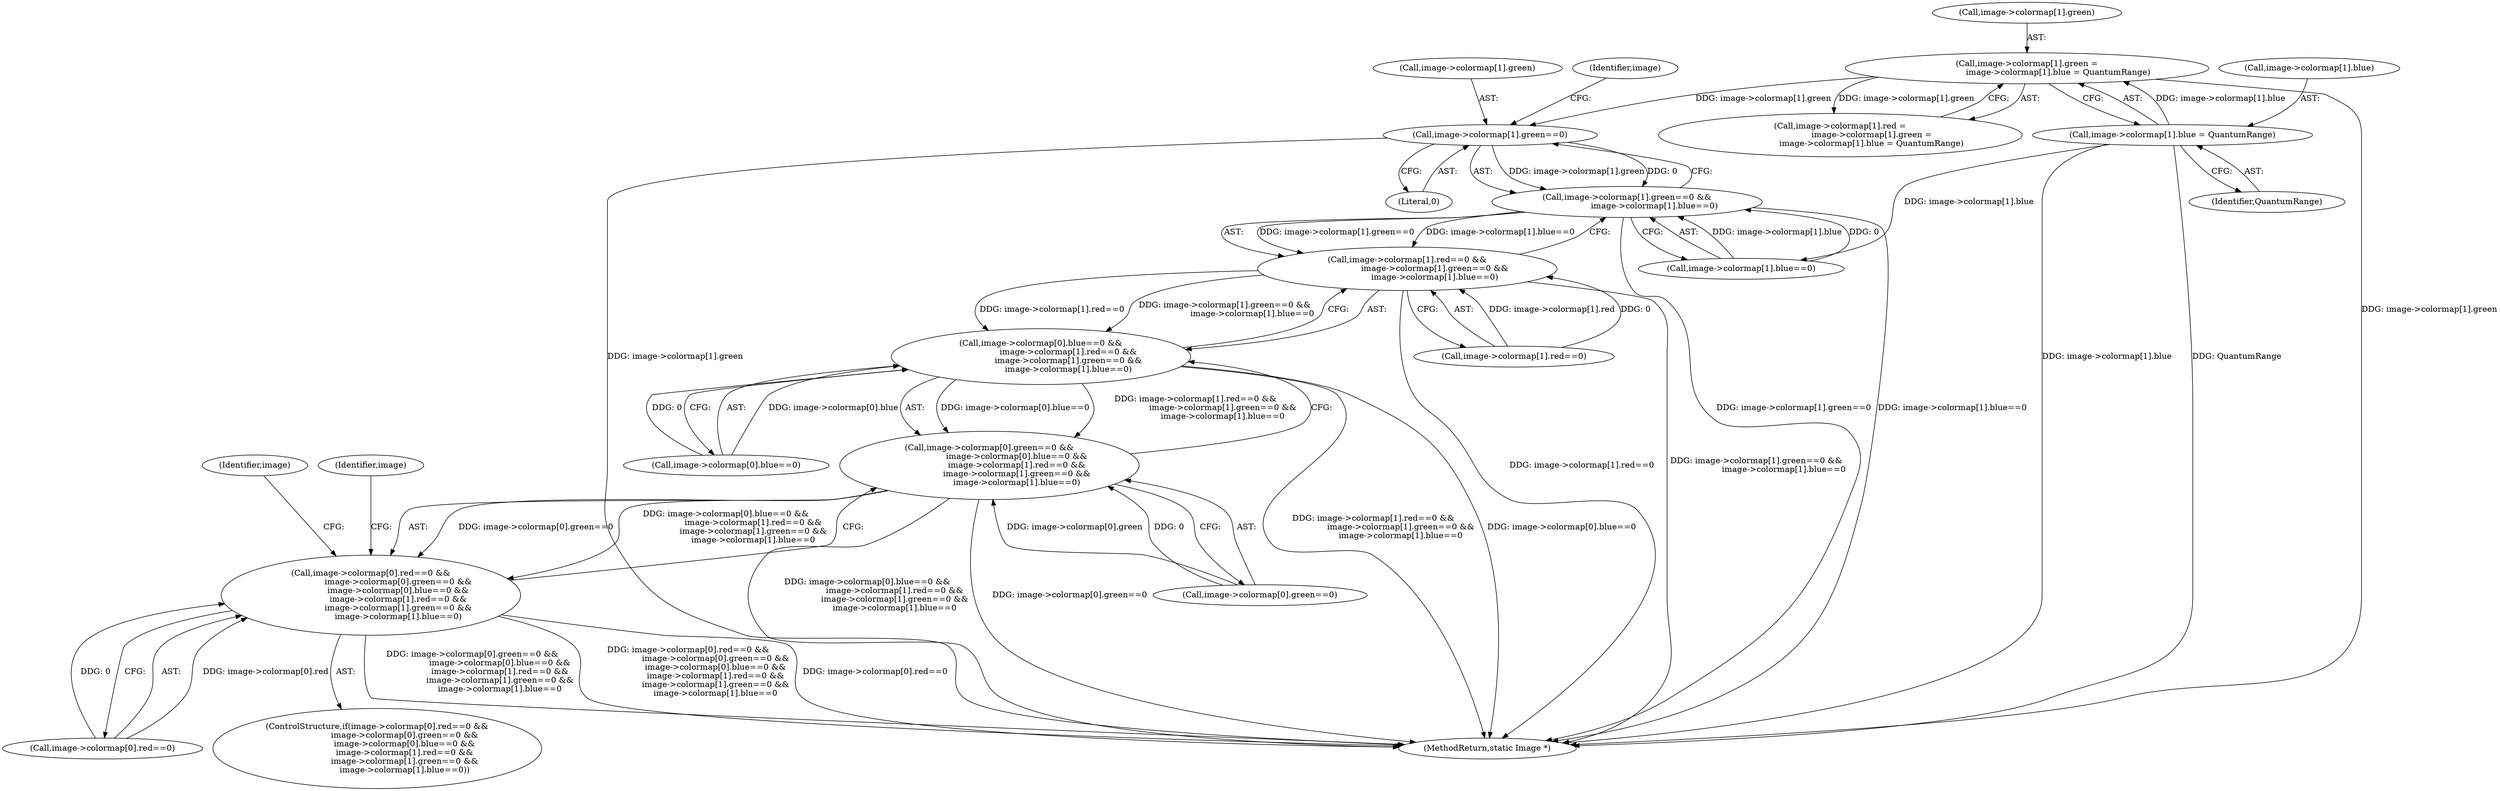 digraph "0_ImageMagick_bef1e4f637d8f665bc133a9c6d30df08d983bc3a@array" {
"1000964" [label="(Call,image->colormap[1].green==0)"];
"1000991" [label="(Call,image->colormap[1].green =\n                        image->colormap[1].blue = QuantumRange)"];
"1000999" [label="(Call,image->colormap[1].blue = QuantumRange)"];
"1000963" [label="(Call,image->colormap[1].green==0 &&\n                     image->colormap[1].blue==0)"];
"1000953" [label="(Call,image->colormap[1].red==0 &&\n                     image->colormap[1].green==0 &&\n                     image->colormap[1].blue==0)"];
"1000943" [label="(Call,image->colormap[0].blue==0 &&\n                     image->colormap[1].red==0 &&\n                     image->colormap[1].green==0 &&\n                     image->colormap[1].blue==0)"];
"1000933" [label="(Call,image->colormap[0].green==0 &&\n                     image->colormap[0].blue==0 &&\n                     image->colormap[1].red==0 &&\n                     image->colormap[1].green==0 &&\n                     image->colormap[1].blue==0)"];
"1000923" [label="(Call,image->colormap[0].red==0 &&\n                     image->colormap[0].green==0 &&\n                     image->colormap[0].blue==0 &&\n                     image->colormap[1].red==0 &&\n                     image->colormap[1].green==0 &&\n                     image->colormap[1].blue==0)"];
"1001928" [label="(MethodReturn,static Image *)"];
"1000973" [label="(Call,image->colormap[1].blue==0)"];
"1000954" [label="(Call,image->colormap[1].red==0)"];
"1000933" [label="(Call,image->colormap[0].green==0 &&\n                     image->colormap[0].blue==0 &&\n                     image->colormap[1].red==0 &&\n                     image->colormap[1].green==0 &&\n                     image->colormap[1].blue==0)"];
"1001007" [label="(Identifier,QuantumRange)"];
"1000965" [label="(Call,image->colormap[1].green)"];
"1000987" [label="(Identifier,image)"];
"1000934" [label="(Call,image->colormap[0].green==0)"];
"1000999" [label="(Call,image->colormap[1].blue = QuantumRange)"];
"1000983" [label="(Call,image->colormap[1].red =\n                        image->colormap[1].green =\n                        image->colormap[1].blue = QuantumRange)"];
"1000943" [label="(Call,image->colormap[0].blue==0 &&\n                     image->colormap[1].red==0 &&\n                     image->colormap[1].green==0 &&\n                     image->colormap[1].blue==0)"];
"1000977" [label="(Identifier,image)"];
"1000991" [label="(Call,image->colormap[1].green =\n                        image->colormap[1].blue = QuantumRange)"];
"1001000" [label="(Call,image->colormap[1].blue)"];
"1000922" [label="(ControlStructure,if(image->colormap[0].red==0 &&\n                     image->colormap[0].green==0 &&\n                     image->colormap[0].blue==0 &&\n                     image->colormap[1].red==0 &&\n                     image->colormap[1].green==0 &&\n                     image->colormap[1].blue==0))"];
"1001011" [label="(Identifier,image)"];
"1000944" [label="(Call,image->colormap[0].blue==0)"];
"1000964" [label="(Call,image->colormap[1].green==0)"];
"1000924" [label="(Call,image->colormap[0].red==0)"];
"1000972" [label="(Literal,0)"];
"1000953" [label="(Call,image->colormap[1].red==0 &&\n                     image->colormap[1].green==0 &&\n                     image->colormap[1].blue==0)"];
"1000992" [label="(Call,image->colormap[1].green)"];
"1000923" [label="(Call,image->colormap[0].red==0 &&\n                     image->colormap[0].green==0 &&\n                     image->colormap[0].blue==0 &&\n                     image->colormap[1].red==0 &&\n                     image->colormap[1].green==0 &&\n                     image->colormap[1].blue==0)"];
"1000963" [label="(Call,image->colormap[1].green==0 &&\n                     image->colormap[1].blue==0)"];
"1000964" -> "1000963"  [label="AST: "];
"1000964" -> "1000972"  [label="CFG: "];
"1000965" -> "1000964"  [label="AST: "];
"1000972" -> "1000964"  [label="AST: "];
"1000977" -> "1000964"  [label="CFG: "];
"1000963" -> "1000964"  [label="CFG: "];
"1000964" -> "1001928"  [label="DDG: image->colormap[1].green"];
"1000964" -> "1000963"  [label="DDG: image->colormap[1].green"];
"1000964" -> "1000963"  [label="DDG: 0"];
"1000991" -> "1000964"  [label="DDG: image->colormap[1].green"];
"1000991" -> "1000983"  [label="AST: "];
"1000991" -> "1000999"  [label="CFG: "];
"1000992" -> "1000991"  [label="AST: "];
"1000999" -> "1000991"  [label="AST: "];
"1000983" -> "1000991"  [label="CFG: "];
"1000991" -> "1001928"  [label="DDG: image->colormap[1].green"];
"1000991" -> "1000983"  [label="DDG: image->colormap[1].green"];
"1000999" -> "1000991"  [label="DDG: image->colormap[1].blue"];
"1000999" -> "1001007"  [label="CFG: "];
"1001000" -> "1000999"  [label="AST: "];
"1001007" -> "1000999"  [label="AST: "];
"1000999" -> "1001928"  [label="DDG: QuantumRange"];
"1000999" -> "1001928"  [label="DDG: image->colormap[1].blue"];
"1000999" -> "1000973"  [label="DDG: image->colormap[1].blue"];
"1000963" -> "1000953"  [label="AST: "];
"1000963" -> "1000973"  [label="CFG: "];
"1000973" -> "1000963"  [label="AST: "];
"1000953" -> "1000963"  [label="CFG: "];
"1000963" -> "1001928"  [label="DDG: image->colormap[1].green==0"];
"1000963" -> "1001928"  [label="DDG: image->colormap[1].blue==0"];
"1000963" -> "1000953"  [label="DDG: image->colormap[1].green==0"];
"1000963" -> "1000953"  [label="DDG: image->colormap[1].blue==0"];
"1000973" -> "1000963"  [label="DDG: image->colormap[1].blue"];
"1000973" -> "1000963"  [label="DDG: 0"];
"1000953" -> "1000943"  [label="AST: "];
"1000953" -> "1000954"  [label="CFG: "];
"1000954" -> "1000953"  [label="AST: "];
"1000943" -> "1000953"  [label="CFG: "];
"1000953" -> "1001928"  [label="DDG: image->colormap[1].green==0 &&\n                     image->colormap[1].blue==0"];
"1000953" -> "1001928"  [label="DDG: image->colormap[1].red==0"];
"1000953" -> "1000943"  [label="DDG: image->colormap[1].red==0"];
"1000953" -> "1000943"  [label="DDG: image->colormap[1].green==0 &&\n                     image->colormap[1].blue==0"];
"1000954" -> "1000953"  [label="DDG: image->colormap[1].red"];
"1000954" -> "1000953"  [label="DDG: 0"];
"1000943" -> "1000933"  [label="AST: "];
"1000943" -> "1000944"  [label="CFG: "];
"1000944" -> "1000943"  [label="AST: "];
"1000933" -> "1000943"  [label="CFG: "];
"1000943" -> "1001928"  [label="DDG: image->colormap[1].red==0 &&\n                     image->colormap[1].green==0 &&\n                     image->colormap[1].blue==0"];
"1000943" -> "1001928"  [label="DDG: image->colormap[0].blue==0"];
"1000943" -> "1000933"  [label="DDG: image->colormap[0].blue==0"];
"1000943" -> "1000933"  [label="DDG: image->colormap[1].red==0 &&\n                     image->colormap[1].green==0 &&\n                     image->colormap[1].blue==0"];
"1000944" -> "1000943"  [label="DDG: image->colormap[0].blue"];
"1000944" -> "1000943"  [label="DDG: 0"];
"1000933" -> "1000923"  [label="AST: "];
"1000933" -> "1000934"  [label="CFG: "];
"1000934" -> "1000933"  [label="AST: "];
"1000923" -> "1000933"  [label="CFG: "];
"1000933" -> "1001928"  [label="DDG: image->colormap[0].green==0"];
"1000933" -> "1001928"  [label="DDG: image->colormap[0].blue==0 &&\n                     image->colormap[1].red==0 &&\n                     image->colormap[1].green==0 &&\n                     image->colormap[1].blue==0"];
"1000933" -> "1000923"  [label="DDG: image->colormap[0].green==0"];
"1000933" -> "1000923"  [label="DDG: image->colormap[0].blue==0 &&\n                     image->colormap[1].red==0 &&\n                     image->colormap[1].green==0 &&\n                     image->colormap[1].blue==0"];
"1000934" -> "1000933"  [label="DDG: image->colormap[0].green"];
"1000934" -> "1000933"  [label="DDG: 0"];
"1000923" -> "1000922"  [label="AST: "];
"1000923" -> "1000924"  [label="CFG: "];
"1000924" -> "1000923"  [label="AST: "];
"1000987" -> "1000923"  [label="CFG: "];
"1001011" -> "1000923"  [label="CFG: "];
"1000923" -> "1001928"  [label="DDG: image->colormap[0].green==0 &&\n                     image->colormap[0].blue==0 &&\n                     image->colormap[1].red==0 &&\n                     image->colormap[1].green==0 &&\n                     image->colormap[1].blue==0"];
"1000923" -> "1001928"  [label="DDG: image->colormap[0].red==0 &&\n                     image->colormap[0].green==0 &&\n                     image->colormap[0].blue==0 &&\n                     image->colormap[1].red==0 &&\n                     image->colormap[1].green==0 &&\n                     image->colormap[1].blue==0"];
"1000923" -> "1001928"  [label="DDG: image->colormap[0].red==0"];
"1000924" -> "1000923"  [label="DDG: image->colormap[0].red"];
"1000924" -> "1000923"  [label="DDG: 0"];
}
